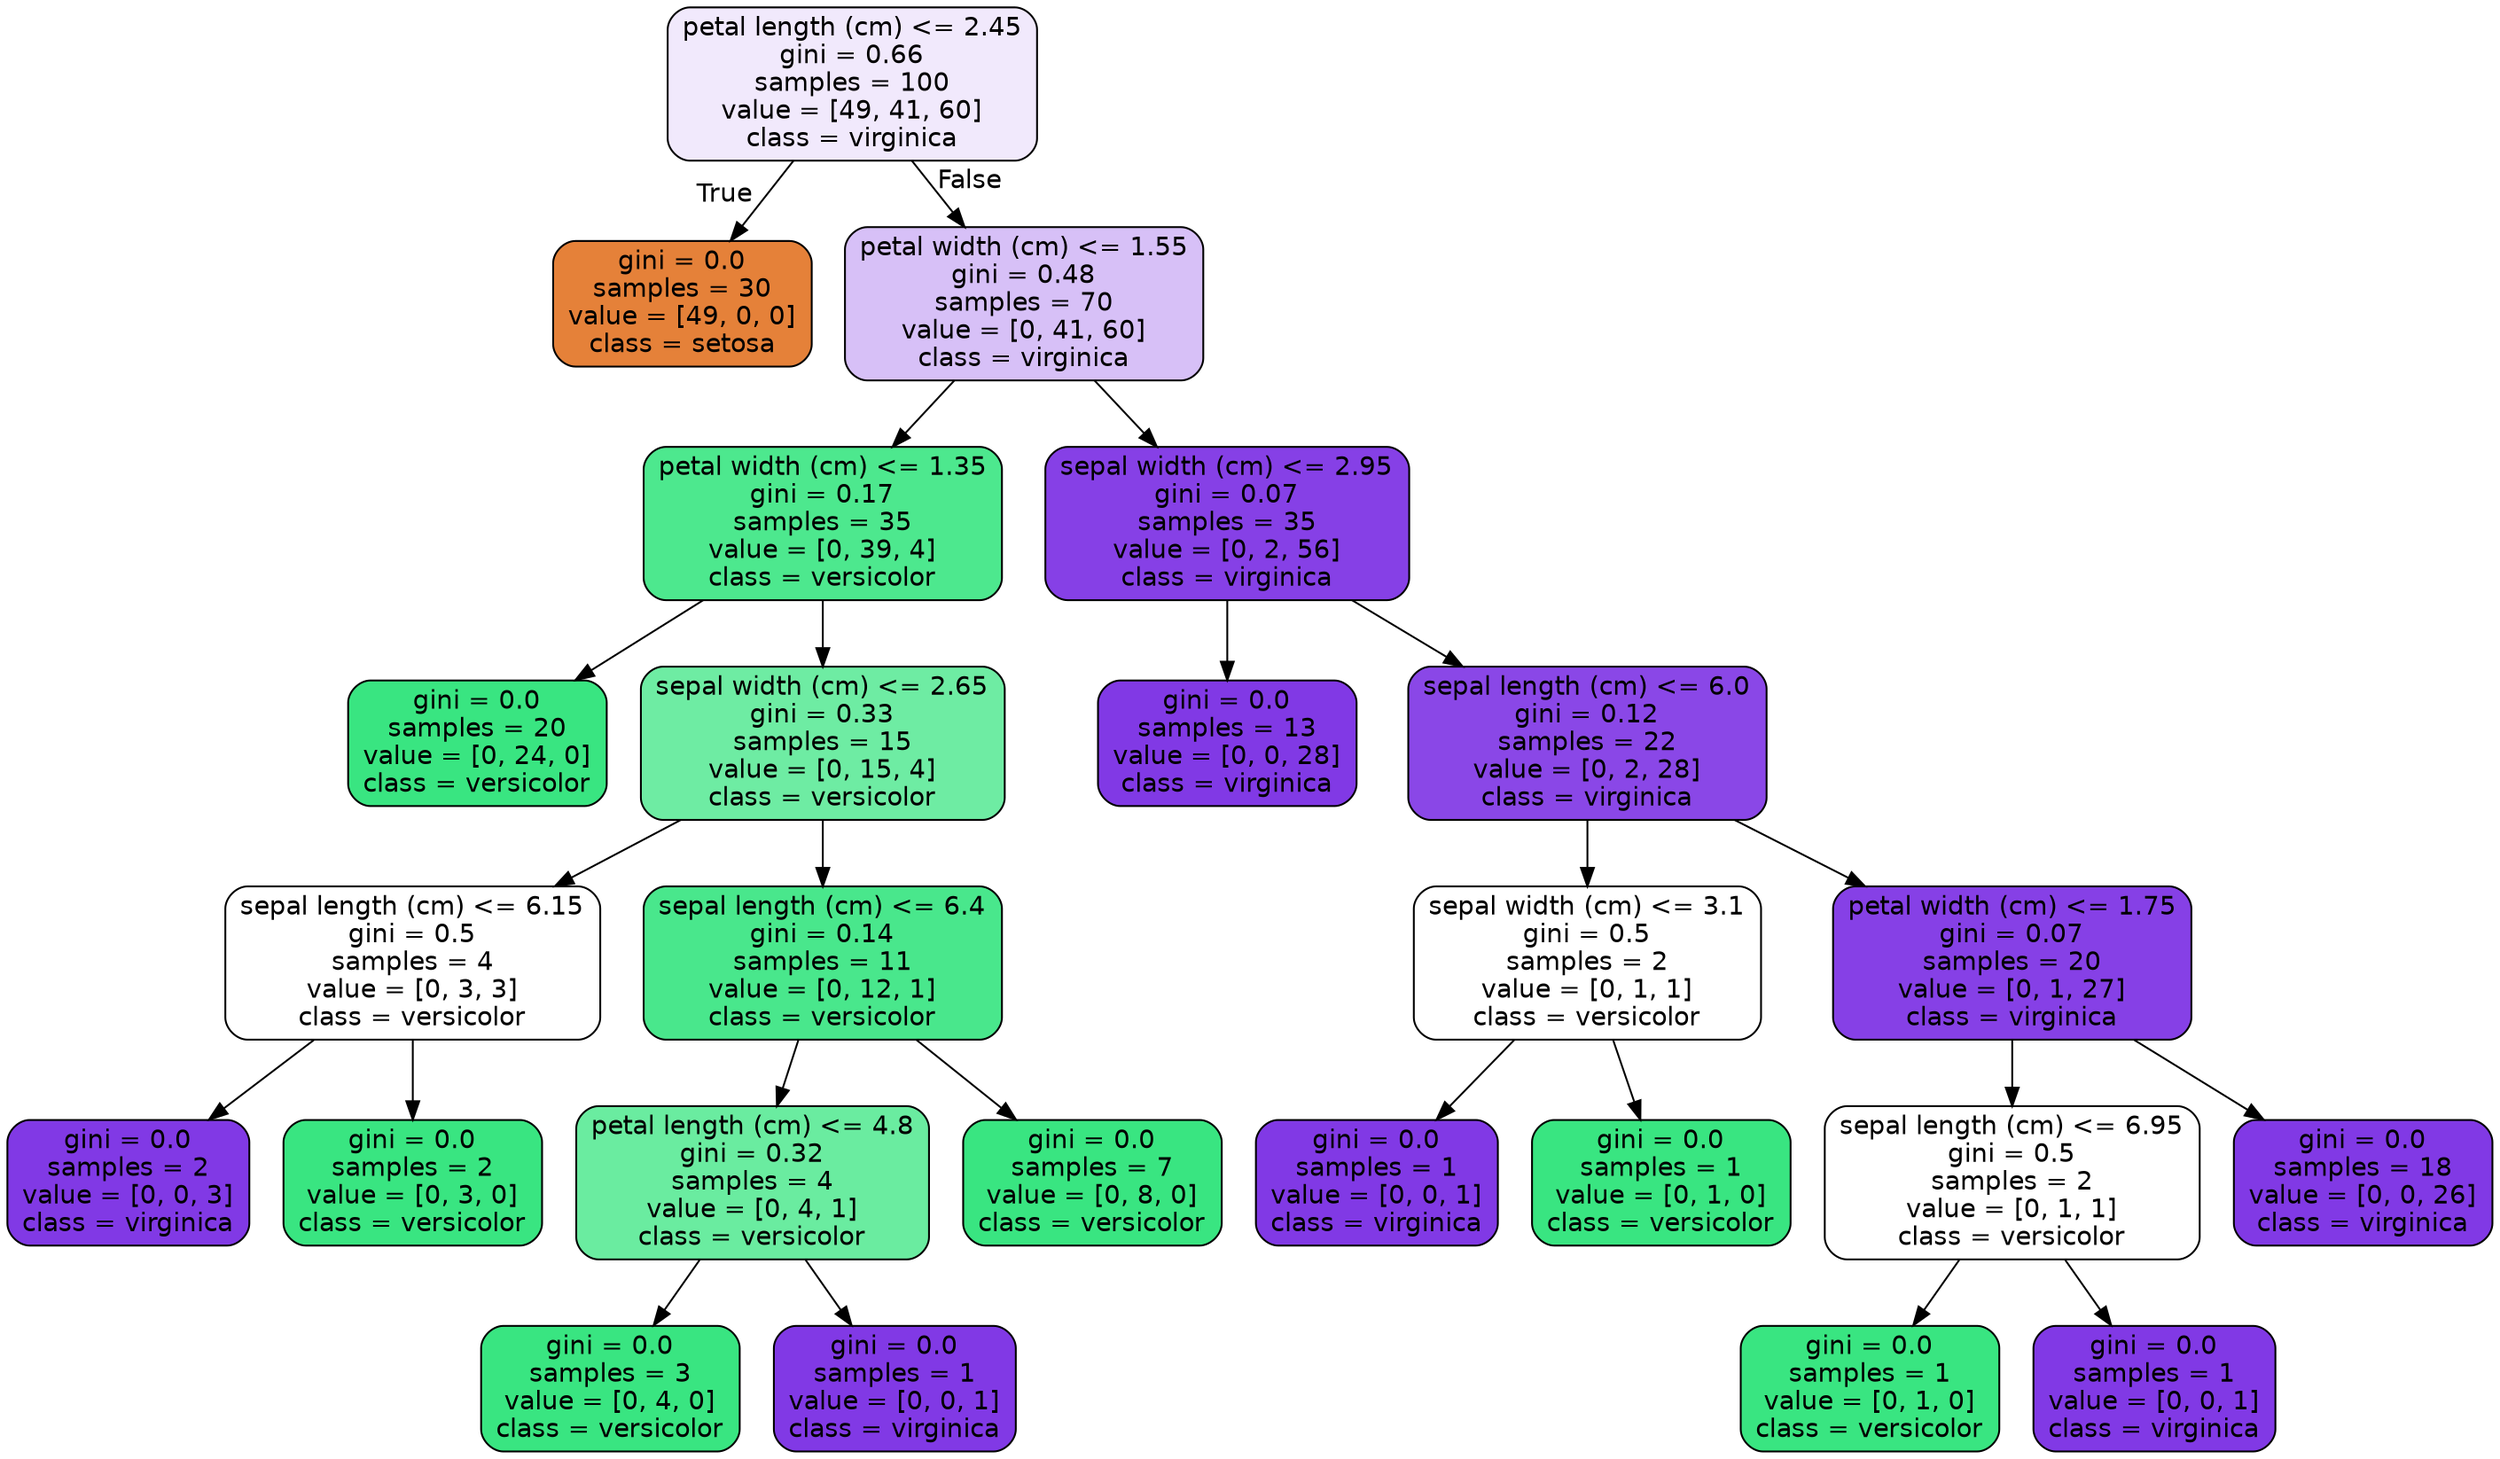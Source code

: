 digraph Tree {
node [shape=box, style="filled, rounded", color="black", fontname=helvetica] ;
edge [fontname=helvetica] ;
0 [label="petal length (cm) <= 2.45\ngini = 0.66\nsamples = 100\nvalue = [49, 41, 60]\nclass = virginica", fillcolor="#f1e9fc"] ;
1 [label="gini = 0.0\nsamples = 30\nvalue = [49, 0, 0]\nclass = setosa", fillcolor="#e58139"] ;
0 -> 1 [labeldistance=2.5, labelangle=45, headlabel="True"] ;
2 [label="petal width (cm) <= 1.55\ngini = 0.48\nsamples = 70\nvalue = [0, 41, 60]\nclass = virginica", fillcolor="#d7c0f7"] ;
0 -> 2 [labeldistance=2.5, labelangle=-45, headlabel="False"] ;
3 [label="petal width (cm) <= 1.35\ngini = 0.17\nsamples = 35\nvalue = [0, 39, 4]\nclass = versicolor", fillcolor="#4de88e"] ;
2 -> 3 ;
4 [label="gini = 0.0\nsamples = 20\nvalue = [0, 24, 0]\nclass = versicolor", fillcolor="#39e581"] ;
3 -> 4 ;
5 [label="sepal width (cm) <= 2.65\ngini = 0.33\nsamples = 15\nvalue = [0, 15, 4]\nclass = versicolor", fillcolor="#6eeca3"] ;
3 -> 5 ;
6 [label="sepal length (cm) <= 6.15\ngini = 0.5\nsamples = 4\nvalue = [0, 3, 3]\nclass = versicolor", fillcolor="#ffffff"] ;
5 -> 6 ;
7 [label="gini = 0.0\nsamples = 2\nvalue = [0, 0, 3]\nclass = virginica", fillcolor="#8139e5"] ;
6 -> 7 ;
8 [label="gini = 0.0\nsamples = 2\nvalue = [0, 3, 0]\nclass = versicolor", fillcolor="#39e581"] ;
6 -> 8 ;
9 [label="sepal length (cm) <= 6.4\ngini = 0.14\nsamples = 11\nvalue = [0, 12, 1]\nclass = versicolor", fillcolor="#49e78c"] ;
5 -> 9 ;
10 [label="petal length (cm) <= 4.8\ngini = 0.32\nsamples = 4\nvalue = [0, 4, 1]\nclass = versicolor", fillcolor="#6aeca0"] ;
9 -> 10 ;
11 [label="gini = 0.0\nsamples = 3\nvalue = [0, 4, 0]\nclass = versicolor", fillcolor="#39e581"] ;
10 -> 11 ;
12 [label="gini = 0.0\nsamples = 1\nvalue = [0, 0, 1]\nclass = virginica", fillcolor="#8139e5"] ;
10 -> 12 ;
13 [label="gini = 0.0\nsamples = 7\nvalue = [0, 8, 0]\nclass = versicolor", fillcolor="#39e581"] ;
9 -> 13 ;
14 [label="sepal width (cm) <= 2.95\ngini = 0.07\nsamples = 35\nvalue = [0, 2, 56]\nclass = virginica", fillcolor="#8640e6"] ;
2 -> 14 ;
15 [label="gini = 0.0\nsamples = 13\nvalue = [0, 0, 28]\nclass = virginica", fillcolor="#8139e5"] ;
14 -> 15 ;
16 [label="sepal length (cm) <= 6.0\ngini = 0.12\nsamples = 22\nvalue = [0, 2, 28]\nclass = virginica", fillcolor="#8a47e7"] ;
14 -> 16 ;
17 [label="sepal width (cm) <= 3.1\ngini = 0.5\nsamples = 2\nvalue = [0, 1, 1]\nclass = versicolor", fillcolor="#ffffff"] ;
16 -> 17 ;
18 [label="gini = 0.0\nsamples = 1\nvalue = [0, 0, 1]\nclass = virginica", fillcolor="#8139e5"] ;
17 -> 18 ;
19 [label="gini = 0.0\nsamples = 1\nvalue = [0, 1, 0]\nclass = versicolor", fillcolor="#39e581"] ;
17 -> 19 ;
20 [label="petal width (cm) <= 1.75\ngini = 0.07\nsamples = 20\nvalue = [0, 1, 27]\nclass = virginica", fillcolor="#8640e6"] ;
16 -> 20 ;
21 [label="sepal length (cm) <= 6.95\ngini = 0.5\nsamples = 2\nvalue = [0, 1, 1]\nclass = versicolor", fillcolor="#ffffff"] ;
20 -> 21 ;
22 [label="gini = 0.0\nsamples = 1\nvalue = [0, 1, 0]\nclass = versicolor", fillcolor="#39e581"] ;
21 -> 22 ;
23 [label="gini = 0.0\nsamples = 1\nvalue = [0, 0, 1]\nclass = virginica", fillcolor="#8139e5"] ;
21 -> 23 ;
24 [label="gini = 0.0\nsamples = 18\nvalue = [0, 0, 26]\nclass = virginica", fillcolor="#8139e5"] ;
20 -> 24 ;
}